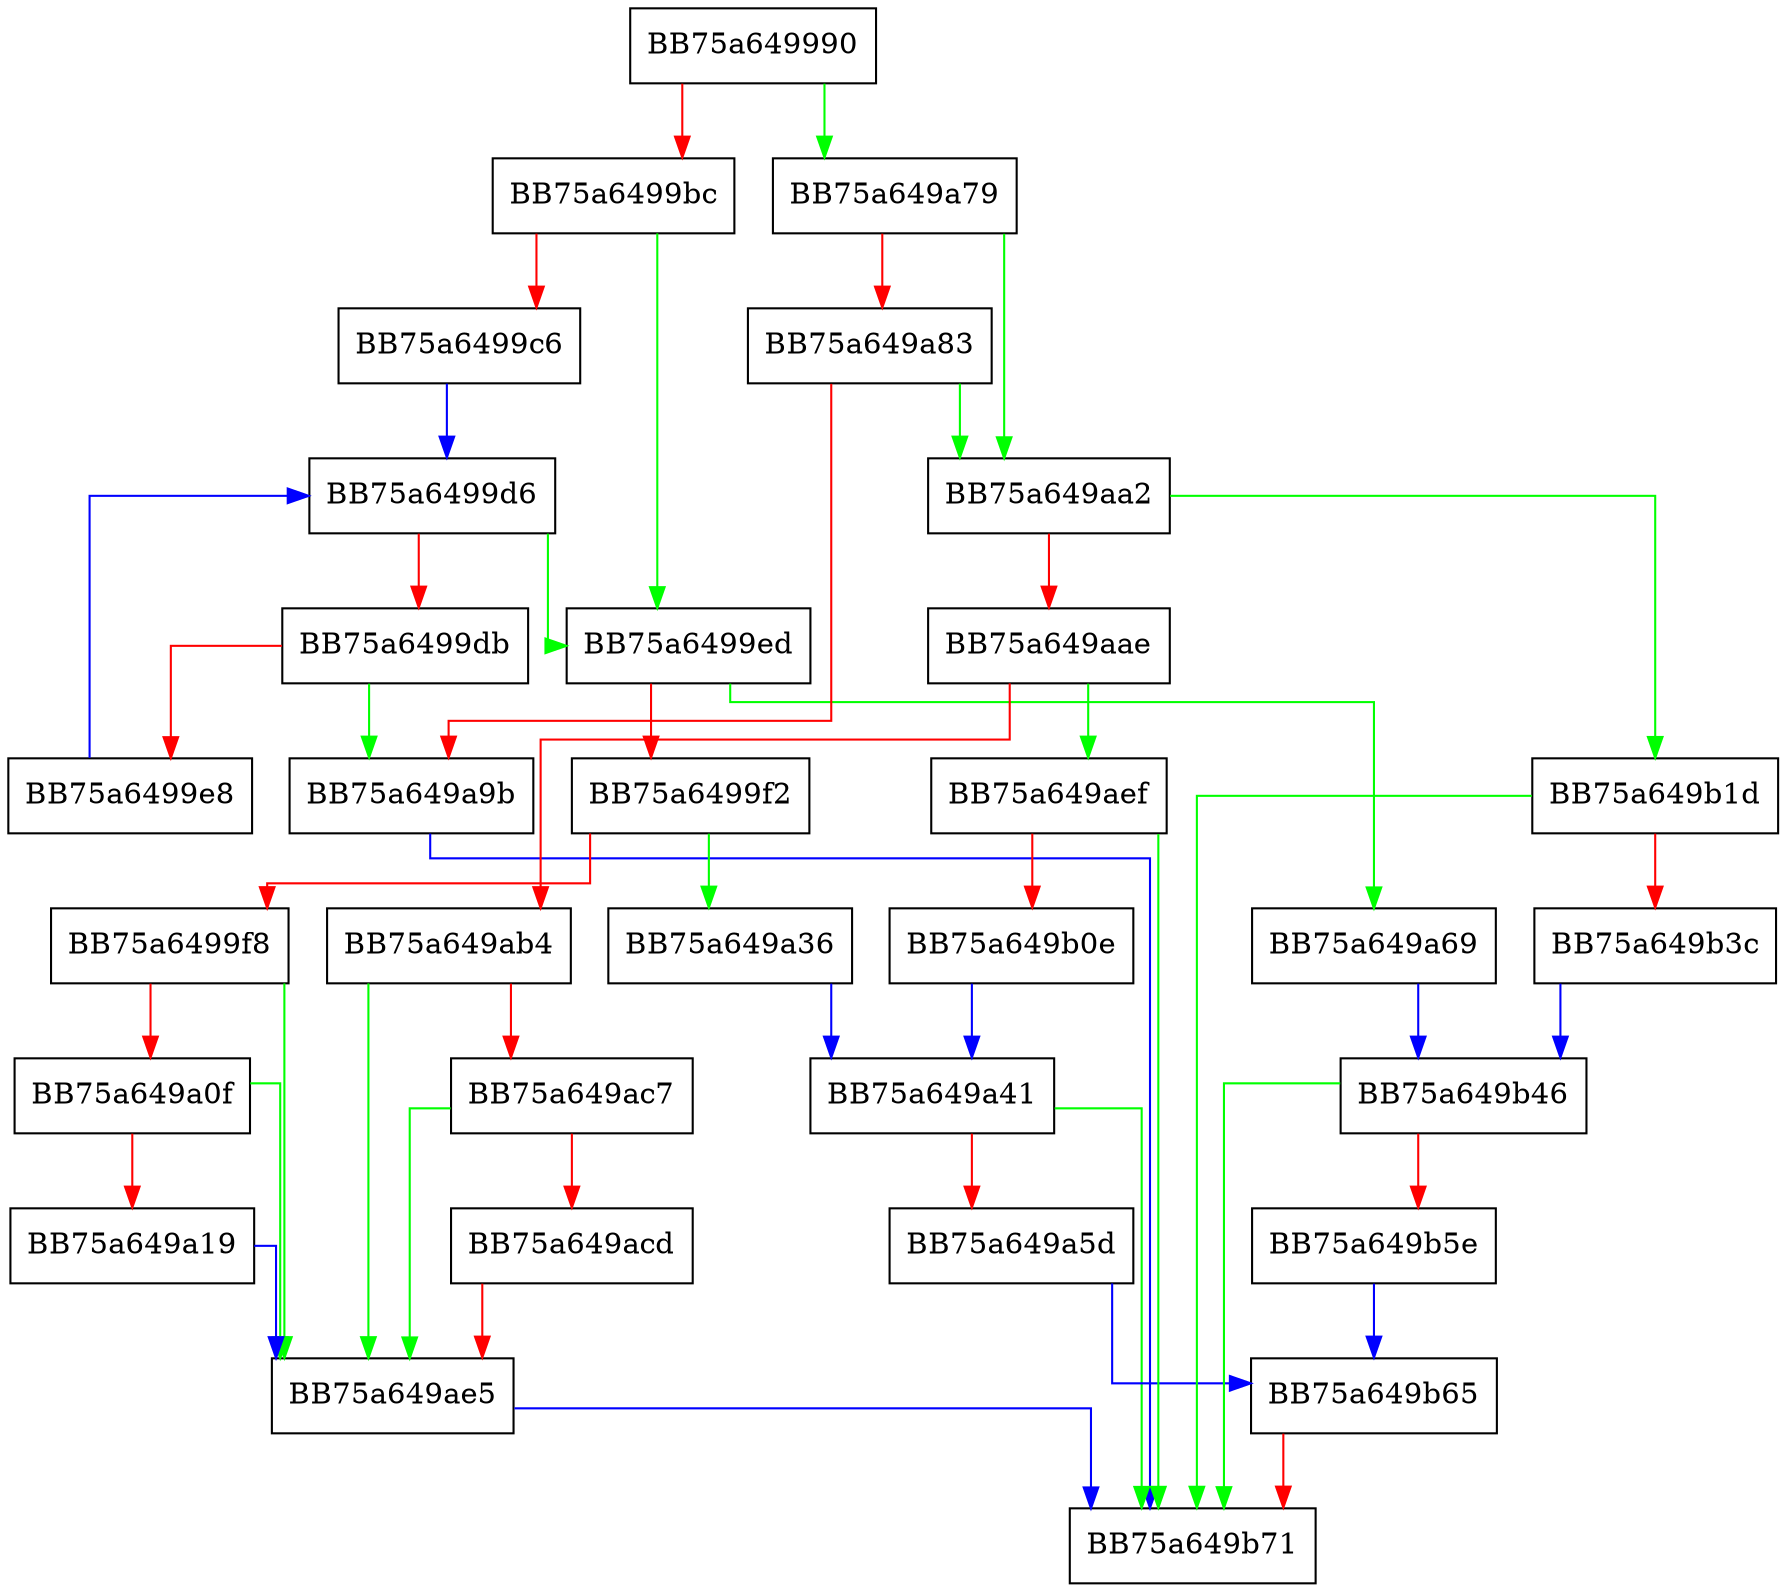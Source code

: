 digraph AddIpAttribute {
  node [shape="box"];
  graph [splines=ortho];
  BB75a649990 -> BB75a649a79 [color="green"];
  BB75a649990 -> BB75a6499bc [color="red"];
  BB75a6499bc -> BB75a6499ed [color="green"];
  BB75a6499bc -> BB75a6499c6 [color="red"];
  BB75a6499c6 -> BB75a6499d6 [color="blue"];
  BB75a6499d6 -> BB75a6499ed [color="green"];
  BB75a6499d6 -> BB75a6499db [color="red"];
  BB75a6499db -> BB75a649a9b [color="green"];
  BB75a6499db -> BB75a6499e8 [color="red"];
  BB75a6499e8 -> BB75a6499d6 [color="blue"];
  BB75a6499ed -> BB75a649a69 [color="green"];
  BB75a6499ed -> BB75a6499f2 [color="red"];
  BB75a6499f2 -> BB75a649a36 [color="green"];
  BB75a6499f2 -> BB75a6499f8 [color="red"];
  BB75a6499f8 -> BB75a649ae5 [color="green"];
  BB75a6499f8 -> BB75a649a0f [color="red"];
  BB75a649a0f -> BB75a649ae5 [color="green"];
  BB75a649a0f -> BB75a649a19 [color="red"];
  BB75a649a19 -> BB75a649ae5 [color="blue"];
  BB75a649a36 -> BB75a649a41 [color="blue"];
  BB75a649a41 -> BB75a649b71 [color="green"];
  BB75a649a41 -> BB75a649a5d [color="red"];
  BB75a649a5d -> BB75a649b65 [color="blue"];
  BB75a649a69 -> BB75a649b46 [color="blue"];
  BB75a649a79 -> BB75a649aa2 [color="green"];
  BB75a649a79 -> BB75a649a83 [color="red"];
  BB75a649a83 -> BB75a649aa2 [color="green"];
  BB75a649a83 -> BB75a649a9b [color="red"];
  BB75a649a9b -> BB75a649b71 [color="blue"];
  BB75a649aa2 -> BB75a649b1d [color="green"];
  BB75a649aa2 -> BB75a649aae [color="red"];
  BB75a649aae -> BB75a649aef [color="green"];
  BB75a649aae -> BB75a649ab4 [color="red"];
  BB75a649ab4 -> BB75a649ae5 [color="green"];
  BB75a649ab4 -> BB75a649ac7 [color="red"];
  BB75a649ac7 -> BB75a649ae5 [color="green"];
  BB75a649ac7 -> BB75a649acd [color="red"];
  BB75a649acd -> BB75a649ae5 [color="red"];
  BB75a649ae5 -> BB75a649b71 [color="blue"];
  BB75a649aef -> BB75a649b71 [color="green"];
  BB75a649aef -> BB75a649b0e [color="red"];
  BB75a649b0e -> BB75a649a41 [color="blue"];
  BB75a649b1d -> BB75a649b71 [color="green"];
  BB75a649b1d -> BB75a649b3c [color="red"];
  BB75a649b3c -> BB75a649b46 [color="blue"];
  BB75a649b46 -> BB75a649b71 [color="green"];
  BB75a649b46 -> BB75a649b5e [color="red"];
  BB75a649b5e -> BB75a649b65 [color="blue"];
  BB75a649b65 -> BB75a649b71 [color="red"];
}
